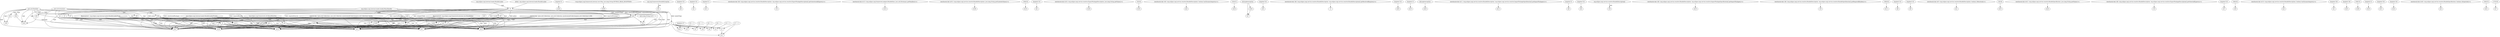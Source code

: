 digraph g {
0[label="r63"]
1[label="$r29"]
0->1[label=""]
2[label="$r60"]
3[label="$r25"]
2->3[label=""]
4[label="@parameter0: org.eclipse.osgi.framework.internal.core.BundleHost"]
5[label="$r33"]
4->5[label=""]
6[label="org.eclipse.osgi.internal.loader.buddy.PolicyHandler"]
7[label="r69"]
6->7[label="type"]
8[label="0"]
9[label="$r16"]
8->9[label=""]
10[label="r67"]
11[label="$r17"]
10->11[label=""]
12[label="r0"]
12->0[label="field: requiredSources"]
13[label="staticinvoke <java.util.Collections: java.util.Collection synchronizedCollection(java.util.Collection)>($r54)"]
14[label="$r28"]
13->14[label=""]
15[label="$r39"]
4->15[label=""]
16[label="$r38"]
16->11[label=""]
17[label="lengthof r3"]
18[label="$i16"]
17->18[label=""]
10->9[label=""]
19[label="<org.eclipse.osgi.framework.internal.core.Msg: java.lang.String BUNDLE_READ_EXCEPTION>"]
20[label="$r46"]
19->20[label=""]
21[label="null"]
21->11[label=""]
22[label="$r56"]
12->22[label="field: substitutedPackages"]
23[label="r1"]
23->5[label=""]
16->9[label=""]
24[label="org.eclipse.osgi.framework.util.KeyedHashSet"]
24->9[label="type"]
25[label="org.osgi.framework.BundleException"]
26[label="r61"]
25->26[label="type"]
27[label="org.eclipse.osgi.internal.loader.BundleLoaderProxy[]"]
27->1[label="type"]
28[label="r68"]
28->15[label=""]
29[label="(java.lang.String) $r15"]
30[label="r59"]
29->30[label=""]
22->3[label=""]
24->11[label="type"]
6->3[label="type"]
28->5[label=""]
31[label="java.util.ArrayList"]
31->1[label="type"]
32[label="lengthof r53"]
33[label="$i6"]
32->33[label=""]
34[label="lengthof r55"]
35[label="$i2"]
34->35[label=""]
36[label="java.util.HashSet"]
36->10[label="type"]
36->22[label="type"]
37[label="lengthof r3"]
38[label="$i15"]
37->38[label=""]
39[label="$i22"]
8->39[label=""]
40[label="$r51"]
40->11[label=""]
14->9[label=""]
41[label="$i11"]
8->41[label=""]
13->5[label=""]
42[label="r2"]
42->3[label=""]
43[label="r0"]
43->42[label=""]
31->28[label="type"]
44[label="i23 + 1"]
45[label="i23"]
44->45[label=""]
46[label="interfaceinvoke r48.<org.eclipse.osgi.service.resolver.BundleDescription: org.eclipse.osgi.service.resolver.ExportPackageDescription[] getSubstitutedExports()>()"]
47[label="r55"]
46->47[label=""]
48[label="r64"]
49[label="$r54"]
48->49[label=""]
40->1[label=""]
50[label="interfaceinvoke $r13.<org.eclipse.osgi.framework.adaptor.BundleData: java.util.Dictionary getManifest()>()"]
51[label="$r14"]
50->51[label=""]
52[label="interfaceinvoke $r35.<org.eclipse.osgi.service.resolver.BundleDescription: java.lang.String getSymbolicName()>()"]
53[label="$r36"]
52->53[label=""]
14->11[label=""]
54[label="i21"]
8->54[label=""]
55[label="r58[i24]"]
56[label="$r10"]
55->56[label=""]
57[label="org.eclipse.osgi.internal.loader.BundleLoader"]
57->12[label="type"]
7->3[label=""]
0->3[label=""]
23->15[label=""]
58[label="i17"]
8->58[label=""]
59[label="@parameter1: org.eclipse.osgi.internal.loader.BundleLoaderProxy"]
59->15[label=""]
60[label="lengthof r55"]
61[label="$i5"]
60->61[label=""]
40->9[label=""]
62[label="i18"]
8->62[label=""]
36->48[label="type"]
27->11[label="type"]
59->5[label=""]
12->40[label="field: requiredBundles"]
63[label="interfaceinvoke $r24.<org.eclipse.osgi.service.resolver.ExportPackageDescription: java.lang.String getName()>()"]
64[label="$r26"]
63->64[label=""]
10->1[label=""]
65[label="r3[i18]"]
66[label="$r35"]
65->66[label=""]
6->1[label="type"]
31->3[label="type"]
22->1[label=""]
67[label="interfaceinvoke r48.<org.eclipse.osgi.service.resolver.BundleDescription: boolean hasDynamicImports()>()"]
68[label="$z0"]
67->68[label=""]
27->9[label="type"]
24->1[label="type"]
36->3[label="type"]
21->3[label=""]
31->49[label="type"]
24->5[label="type"]
4->9[label=""]
6->9[label="type"]
14->1[label=""]
69[label="int[]"]
69->3[label="type"]
42->11[label=""]
14->5[label=""]
2->9[label=""]
12->14[label="field: exportedPackages"]
69->1[label="type"]
70[label="r55[i21]"]
71[label="$r24"]
70->71[label=""]
8->1[label=""]
72[label="@caughtexception"]
73[label="r47"]
72->73[label=""]
22->11[label=""]
12->8[label="field: loaderFlags"]
8->5[label=""]
74[label="i17 + 1"]
74->41[label=""]
6->2[label="type"]
13->9[label=""]
75[label="lengthof r55"]
76[label="$i3"]
75->76[label=""]
40->3[label=""]
36->1[label="type"]
21->1[label=""]
2->1[label=""]
77[label="interfaceinvoke r48.<org.eclipse.osgi.service.resolver.BundleDescription: org.eclipse.osgi.service.resolver.BundleDescription[] getResolvedRequires()>()"]
78[label="r3"]
77->78[label=""]
36->5[label="type"]
21->5[label=""]
2->5[label=""]
79[label="staticinvoke <java.util.Collections: java.util.Collection synchronizedCollection(java.util.Collection)>(r66)"]
79->1[label=""]
80[label="lengthof r55"]
81[label="$i20"]
80->81[label=""]
24->3[label="type"]
12->21[label="field: reexportTable"]
12->21[label="field: requiredBundles"]
12->21[label="field: requiredSources"]
12->21[label="field: substitutedPackages"]
12->2[label="field: policy"]
82[label="lengthof r3"]
83[label="$i10"]
82->83[label=""]
14->3[label=""]
84[label="@caughtexception"]
85[label="$r43"]
84->85[label=""]
86[label="@this: org.eclipse.osgi.internal.loader.BundleLoader"]
86->12[label=""]
87[label="interfaceinvoke $r11.<org.eclipse.osgi.service.resolver.BundleDescription: org.eclipse.osgi.service.resolver.ImportPackageSpecification[] getImportPackages()>()"]
88[label="$r12"]
87->88[label=""]
89[label="$r6"]
89->1[label=""]
42->15[label=""]
0->11[label=""]
10->22[label=""]
16->15[label=""]
31->15[label="type"]
90[label="lengthof r3"]
91[label="$i0"]
90->91[label=""]
27->3[label="type"]
21->9[label=""]
92[label="$r44"]
92->73[label=""]
79->9[label=""]
21->2[label=""]
31->11[label="type"]
69->5[label="type"]
89->9[label=""]
79->5[label=""]
79->89[label=""]
89->5[label=""]
28->11[label=""]
12->89[label="field: exportedPackages"]
93[label="lengthof r55"]
94[label="$i4"]
93->94[label=""]
7->15[label=""]
0->15[label=""]
95[label="org.eclipse.osgi.service.resolver.BundleDescription[]"]
96[label="r58"]
95->96[label="type"]
97[label="interfaceinvoke r48.<org.eclipse.osgi.service.resolver.BundleDescription: org.eclipse.osgi.service.resolver.ImportPackageSpecification[] getImportPackages()>()"]
98[label="$r23"]
97->98[label=""]
99[label="r49"]
36->99[label="type"]
4->1[label=""]
79->3[label=""]
100[label="r62"]
36->100[label="type"]
13->3[label=""]
0->5[label=""]
69->9[label="type"]
101[label="r52"]
69->101[label="type"]
22->5[label=""]
102[label="i24"]
8->102[label=""]
103[label="interfaceinvoke r48.<org.eclipse.osgi.service.resolver.BundleDescription: org.eclipse.osgi.service.resolver.BundleSpecification[] getRequiredBundles()>()"]
104[label="r50"]
103->104[label=""]
6->15[label="type"]
22->15[label=""]
105[label="r58[i24]"]
106[label="$r11"]
105->106[label=""]
69->11[label="type"]
36->11[label="type"]
6->5[label="type"]
23->1[label=""]
36->9[label="type"]
7->11[label=""]
28->1[label=""]
12->23[label="field: bundle"]
27->15[label="type"]
107[label="lengthof r53"]
108[label="$i8"]
107->108[label=""]
72->92[label=""]
59->11[label=""]
27->40[label="type"]
89->3[label=""]
109[label="lengthof r53"]
110[label="$i9"]
109->110[label=""]
111[label="interfaceinvoke $r9.<org.eclipse.osgi.service.resolver.BundleDescription: boolean isResolved()>()"]
112[label="$z1"]
111->112[label=""]
27->5[label="type"]
113[label="$r6"]
113->23[label=""]
24->0[label="type"]
2->15[label=""]
114[label="r3[i18]"]
115[label="$r32"]
114->115[label=""]
4->3[label=""]
59->9[label=""]
40->15[label=""]
10->5[label=""]
116[label="lengthof r57"]
116->39[label=""]
13->1[label=""]
31->22[label="type"]
10->15[label=""]
117[label="i21 + 1"]
117->54[label=""]
59->1[label=""]
118[label="interfaceinvoke $r41.<org.eclipse.osgi.service.resolver.BundleSpecification: java.lang.String getName()>()"]
119[label="$r42"]
118->119[label=""]
8->45[label=""]
40->5[label=""]
74->58[label=""]
8->3[label=""]
28->3[label=""]
120[label="r65"]
31->120[label="type"]
121[label="i13"]
8->121[label=""]
24->15[label="type"]
23->9[label=""]
4->23[label=""]
59->42[label=""]
89->11[label=""]
7->5[label=""]
122[label="interfaceinvoke r48.<org.eclipse.osgi.service.resolver.BundleDescription: org.eclipse.osgi.service.resolver.ExportPackageDescription[] getSelectedExports()>()"]
123[label="r53"]
122->123[label=""]
28->9[label=""]
124[label="lengthof r53"]
125[label="$i7"]
124->125[label=""]
23->11[label=""]
36->49[label="type"]
28->22[label=""]
126[label="r58[i24]"]
127[label="$r9"]
126->127[label=""]
2->11[label=""]
6->11[label="type"]
128[label="i24 + 1"]
128->102[label=""]
7->1[label=""]
22->9[label=""]
129[label="interfaceinvoke $r10.<org.eclipse.osgi.service.resolver.BundleDescription: boolean hasDynamicImports()>()"]
130[label="$z2"]
129->130[label=""]
131[label="lengthof r58"]
132[label="$i1"]
131->132[label=""]
133[label="lengthof r58"]
134[label="$i25"]
133->134[label=""]
16->3[label=""]
8->15[label=""]
120->49[label=""]
58->41[label=""]
0->9[label=""]
79->11[label=""]
135[label="r50[i13]"]
136[label="$r40"]
135->136[label=""]
10->3[label=""]
137[label="lengthof r3"]
138[label="$i19"]
137->138[label=""]
139[label="lengthof r50"]
140[label="$i12"]
139->140[label=""]
14->15[label=""]
59->3[label=""]
21->15[label=""]
141[label="lengthof r50"]
142[label="$i14"]
141->142[label=""]
13->15[label=""]
36->15[label="type"]
31->5[label="type"]
143[label="i18 + 1"]
143->62[label=""]
12->42[label="field: proxy"]
144[label="i13 + 1"]
144->121[label=""]
42->1[label=""]
42->5[label=""]
79->15[label=""]
145[label="interfaceinvoke $r40.<org.eclipse.osgi.service.resolver.BundleSpecification: boolean isExported()>()"]
146[label="$z5"]
145->146[label=""]
31->9[label="type"]
21->30[label=""]
4->11[label=""]
147[label="r50[i13]"]
148[label="$r41"]
147->148[label=""]
12->16[label="field: reexportTable"]
7->2[label=""]
100->99[label=""]
23->3[label=""]
69->16[label="type"]
13->11[label=""]
69->15[label="type"]
16->5[label=""]
42->9[label=""]
149[label="r57[i23]"]
150[label="$r7"]
149->150[label=""]
89->15[label=""]
7->9[label=""]
16->1[label=""]
151[label="r66"]
31->151[label="type"]
8->11[label=""]
}
